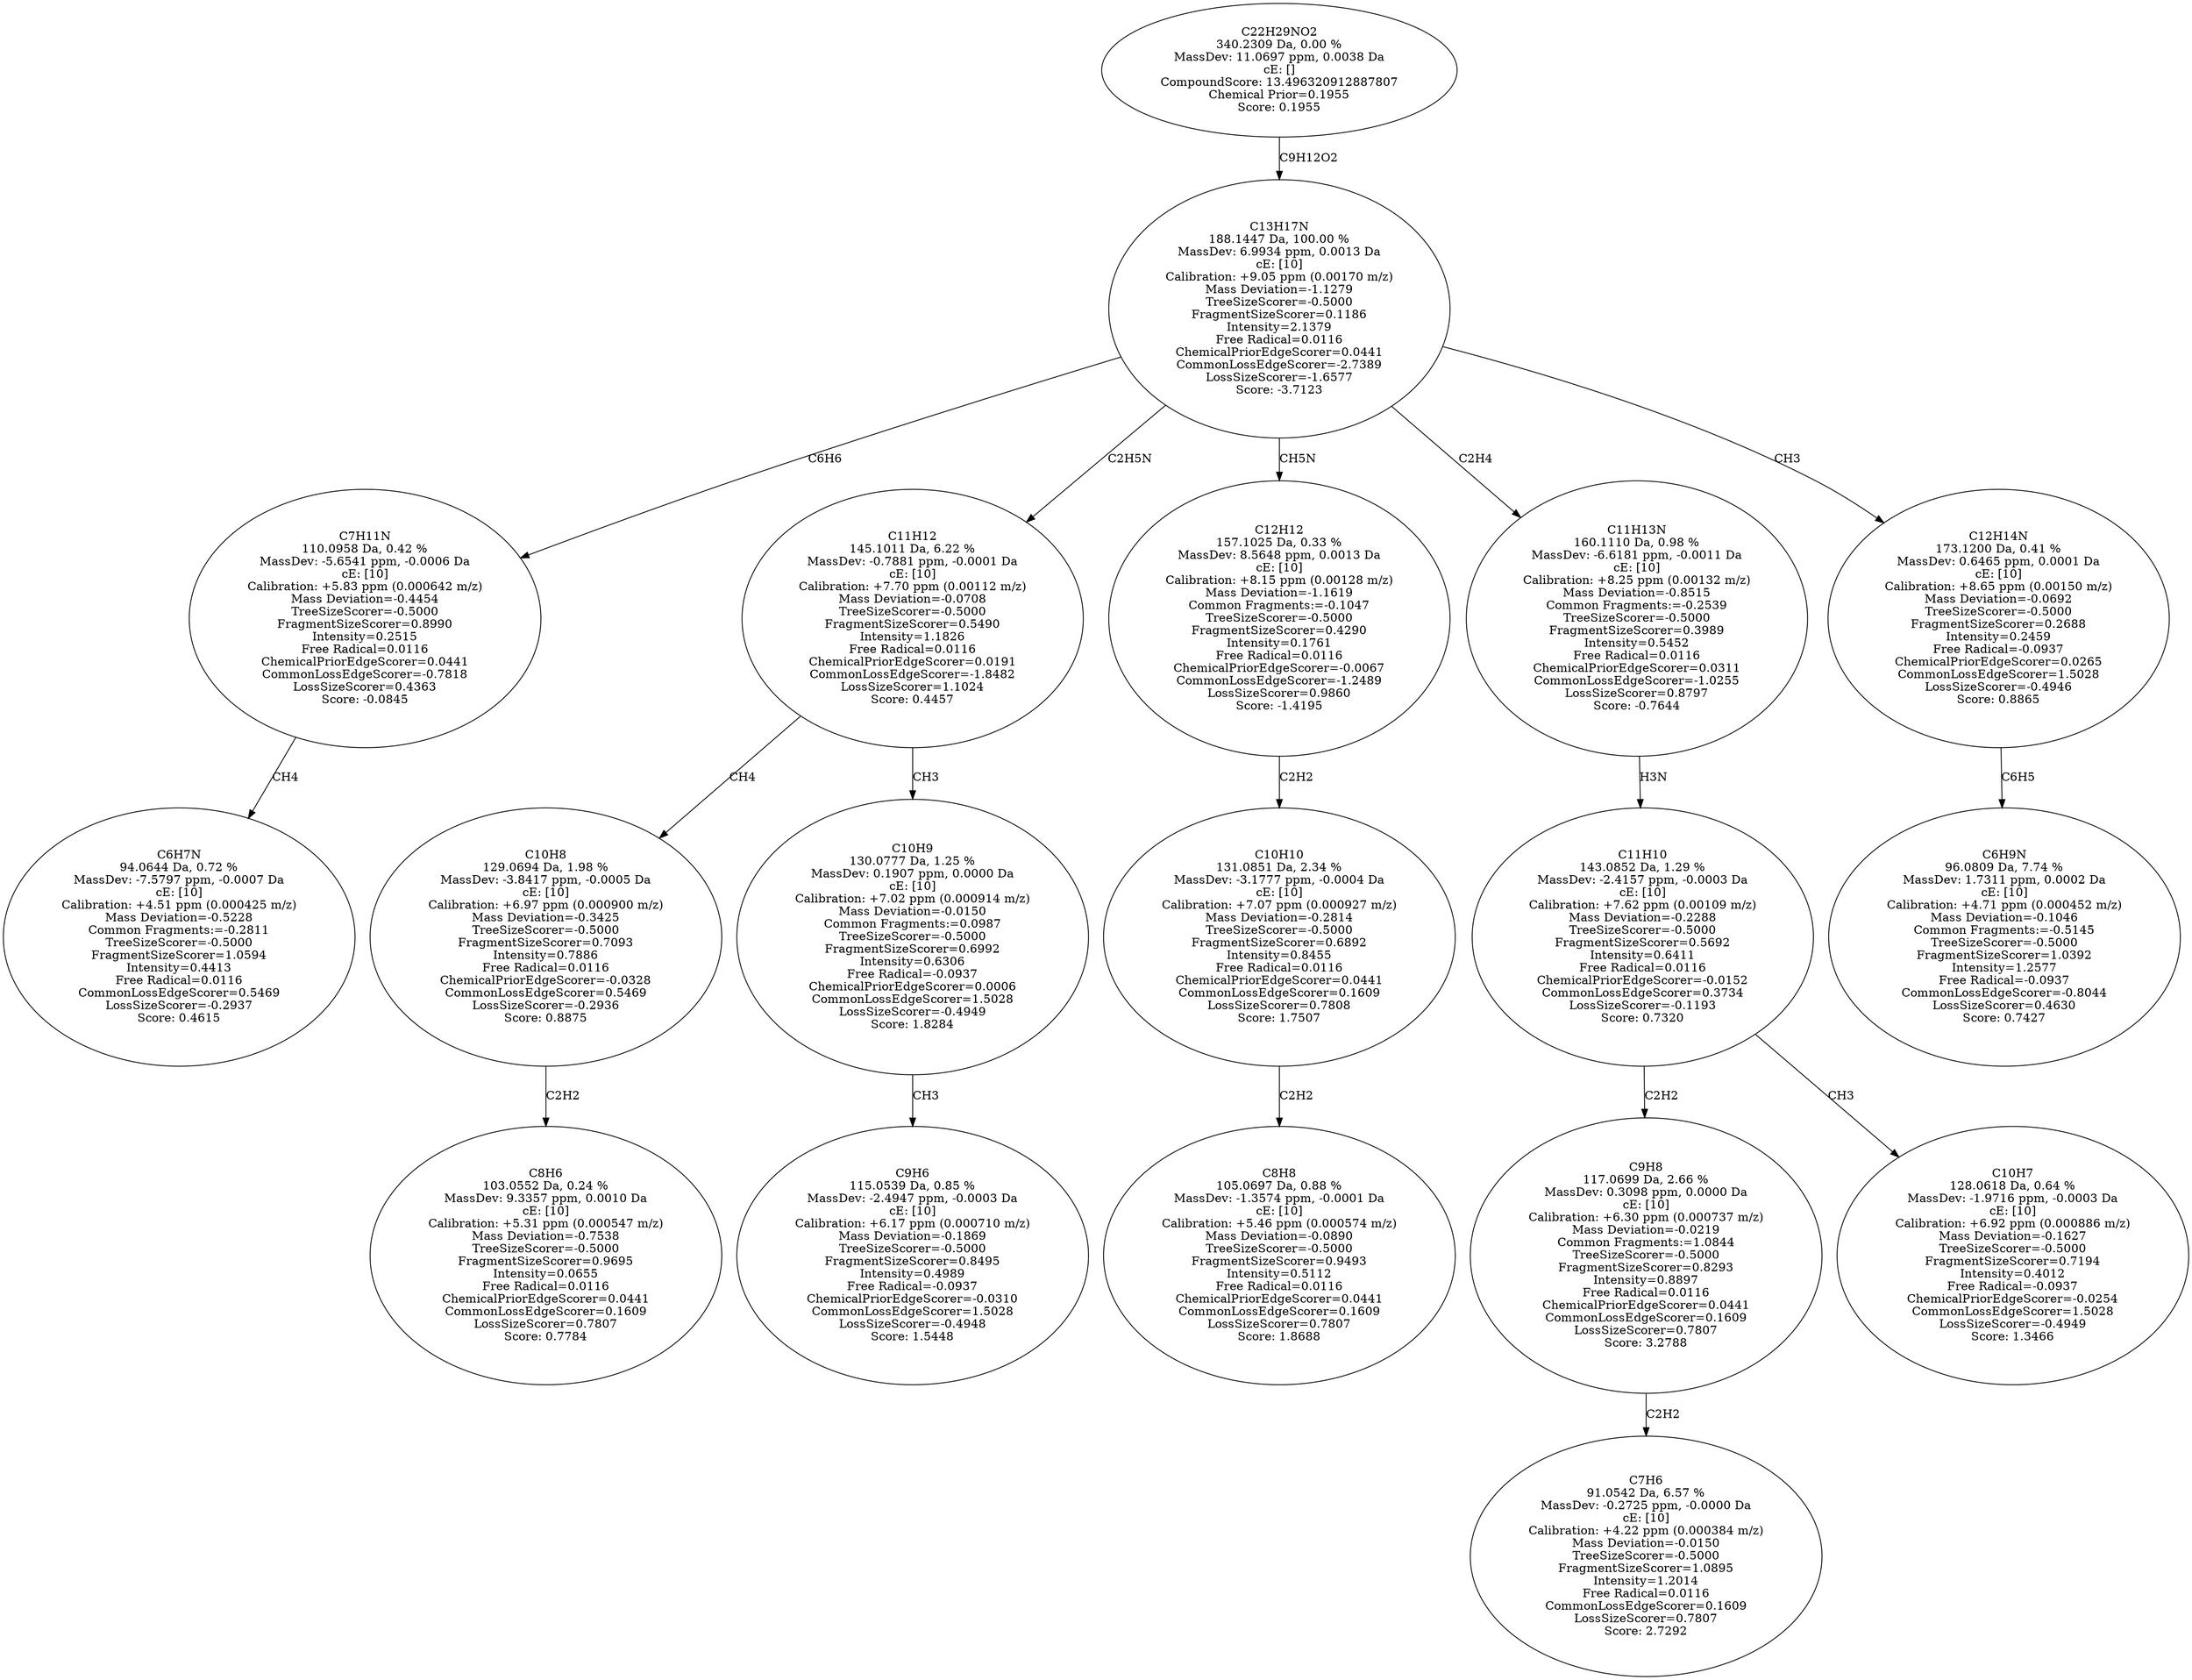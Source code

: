strict digraph {
v1 [label="C6H7N\n94.0644 Da, 0.72 %\nMassDev: -7.5797 ppm, -0.0007 Da\ncE: [10]\nCalibration: +4.51 ppm (0.000425 m/z)\nMass Deviation=-0.5228\nCommon Fragments:=-0.2811\nTreeSizeScorer=-0.5000\nFragmentSizeScorer=1.0594\nIntensity=0.4413\nFree Radical=0.0116\nCommonLossEdgeScorer=0.5469\nLossSizeScorer=-0.2937\nScore: 0.4615"];
v2 [label="C7H11N\n110.0958 Da, 0.42 %\nMassDev: -5.6541 ppm, -0.0006 Da\ncE: [10]\nCalibration: +5.83 ppm (0.000642 m/z)\nMass Deviation=-0.4454\nTreeSizeScorer=-0.5000\nFragmentSizeScorer=0.8990\nIntensity=0.2515\nFree Radical=0.0116\nChemicalPriorEdgeScorer=0.0441\nCommonLossEdgeScorer=-0.7818\nLossSizeScorer=0.4363\nScore: -0.0845"];
v3 [label="C8H6\n103.0552 Da, 0.24 %\nMassDev: 9.3357 ppm, 0.0010 Da\ncE: [10]\nCalibration: +5.31 ppm (0.000547 m/z)\nMass Deviation=-0.7538\nTreeSizeScorer=-0.5000\nFragmentSizeScorer=0.9695\nIntensity=0.0655\nFree Radical=0.0116\nChemicalPriorEdgeScorer=0.0441\nCommonLossEdgeScorer=0.1609\nLossSizeScorer=0.7807\nScore: 0.7784"];
v4 [label="C10H8\n129.0694 Da, 1.98 %\nMassDev: -3.8417 ppm, -0.0005 Da\ncE: [10]\nCalibration: +6.97 ppm (0.000900 m/z)\nMass Deviation=-0.3425\nTreeSizeScorer=-0.5000\nFragmentSizeScorer=0.7093\nIntensity=0.7886\nFree Radical=0.0116\nChemicalPriorEdgeScorer=-0.0328\nCommonLossEdgeScorer=0.5469\nLossSizeScorer=-0.2936\nScore: 0.8875"];
v5 [label="C9H6\n115.0539 Da, 0.85 %\nMassDev: -2.4947 ppm, -0.0003 Da\ncE: [10]\nCalibration: +6.17 ppm (0.000710 m/z)\nMass Deviation=-0.1869\nTreeSizeScorer=-0.5000\nFragmentSizeScorer=0.8495\nIntensity=0.4989\nFree Radical=-0.0937\nChemicalPriorEdgeScorer=-0.0310\nCommonLossEdgeScorer=1.5028\nLossSizeScorer=-0.4948\nScore: 1.5448"];
v6 [label="C10H9\n130.0777 Da, 1.25 %\nMassDev: 0.1907 ppm, 0.0000 Da\ncE: [10]\nCalibration: +7.02 ppm (0.000914 m/z)\nMass Deviation=-0.0150\nCommon Fragments:=0.0987\nTreeSizeScorer=-0.5000\nFragmentSizeScorer=0.6992\nIntensity=0.6306\nFree Radical=-0.0937\nChemicalPriorEdgeScorer=0.0006\nCommonLossEdgeScorer=1.5028\nLossSizeScorer=-0.4949\nScore: 1.8284"];
v7 [label="C11H12\n145.1011 Da, 6.22 %\nMassDev: -0.7881 ppm, -0.0001 Da\ncE: [10]\nCalibration: +7.70 ppm (0.00112 m/z)\nMass Deviation=-0.0708\nTreeSizeScorer=-0.5000\nFragmentSizeScorer=0.5490\nIntensity=1.1826\nFree Radical=0.0116\nChemicalPriorEdgeScorer=0.0191\nCommonLossEdgeScorer=-1.8482\nLossSizeScorer=1.1024\nScore: 0.4457"];
v8 [label="C8H8\n105.0697 Da, 0.88 %\nMassDev: -1.3574 ppm, -0.0001 Da\ncE: [10]\nCalibration: +5.46 ppm (0.000574 m/z)\nMass Deviation=-0.0890\nTreeSizeScorer=-0.5000\nFragmentSizeScorer=0.9493\nIntensity=0.5112\nFree Radical=0.0116\nChemicalPriorEdgeScorer=0.0441\nCommonLossEdgeScorer=0.1609\nLossSizeScorer=0.7807\nScore: 1.8688"];
v9 [label="C10H10\n131.0851 Da, 2.34 %\nMassDev: -3.1777 ppm, -0.0004 Da\ncE: [10]\nCalibration: +7.07 ppm (0.000927 m/z)\nMass Deviation=-0.2814\nTreeSizeScorer=-0.5000\nFragmentSizeScorer=0.6892\nIntensity=0.8455\nFree Radical=0.0116\nChemicalPriorEdgeScorer=0.0441\nCommonLossEdgeScorer=0.1609\nLossSizeScorer=0.7808\nScore: 1.7507"];
v10 [label="C12H12\n157.1025 Da, 0.33 %\nMassDev: 8.5648 ppm, 0.0013 Da\ncE: [10]\nCalibration: +8.15 ppm (0.00128 m/z)\nMass Deviation=-1.1619\nCommon Fragments:=-0.1047\nTreeSizeScorer=-0.5000\nFragmentSizeScorer=0.4290\nIntensity=0.1761\nFree Radical=0.0116\nChemicalPriorEdgeScorer=-0.0067\nCommonLossEdgeScorer=-1.2489\nLossSizeScorer=0.9860\nScore: -1.4195"];
v11 [label="C7H6\n91.0542 Da, 6.57 %\nMassDev: -0.2725 ppm, -0.0000 Da\ncE: [10]\nCalibration: +4.22 ppm (0.000384 m/z)\nMass Deviation=-0.0150\nTreeSizeScorer=-0.5000\nFragmentSizeScorer=1.0895\nIntensity=1.2014\nFree Radical=0.0116\nCommonLossEdgeScorer=0.1609\nLossSizeScorer=0.7807\nScore: 2.7292"];
v12 [label="C9H8\n117.0699 Da, 2.66 %\nMassDev: 0.3098 ppm, 0.0000 Da\ncE: [10]\nCalibration: +6.30 ppm (0.000737 m/z)\nMass Deviation=-0.0219\nCommon Fragments:=1.0844\nTreeSizeScorer=-0.5000\nFragmentSizeScorer=0.8293\nIntensity=0.8897\nFree Radical=0.0116\nChemicalPriorEdgeScorer=0.0441\nCommonLossEdgeScorer=0.1609\nLossSizeScorer=0.7807\nScore: 3.2788"];
v13 [label="C10H7\n128.0618 Da, 0.64 %\nMassDev: -1.9716 ppm, -0.0003 Da\ncE: [10]\nCalibration: +6.92 ppm (0.000886 m/z)\nMass Deviation=-0.1627\nTreeSizeScorer=-0.5000\nFragmentSizeScorer=0.7194\nIntensity=0.4012\nFree Radical=-0.0937\nChemicalPriorEdgeScorer=-0.0254\nCommonLossEdgeScorer=1.5028\nLossSizeScorer=-0.4949\nScore: 1.3466"];
v14 [label="C11H10\n143.0852 Da, 1.29 %\nMassDev: -2.4157 ppm, -0.0003 Da\ncE: [10]\nCalibration: +7.62 ppm (0.00109 m/z)\nMass Deviation=-0.2288\nTreeSizeScorer=-0.5000\nFragmentSizeScorer=0.5692\nIntensity=0.6411\nFree Radical=0.0116\nChemicalPriorEdgeScorer=-0.0152\nCommonLossEdgeScorer=0.3734\nLossSizeScorer=-0.1193\nScore: 0.7320"];
v15 [label="C11H13N\n160.1110 Da, 0.98 %\nMassDev: -6.6181 ppm, -0.0011 Da\ncE: [10]\nCalibration: +8.25 ppm (0.00132 m/z)\nMass Deviation=-0.8515\nCommon Fragments:=-0.2539\nTreeSizeScorer=-0.5000\nFragmentSizeScorer=0.3989\nIntensity=0.5452\nFree Radical=0.0116\nChemicalPriorEdgeScorer=0.0311\nCommonLossEdgeScorer=-1.0255\nLossSizeScorer=0.8797\nScore: -0.7644"];
v16 [label="C6H9N\n96.0809 Da, 7.74 %\nMassDev: 1.7311 ppm, 0.0002 Da\ncE: [10]\nCalibration: +4.71 ppm (0.000452 m/z)\nMass Deviation=-0.1046\nCommon Fragments:=-0.5145\nTreeSizeScorer=-0.5000\nFragmentSizeScorer=1.0392\nIntensity=1.2577\nFree Radical=-0.0937\nCommonLossEdgeScorer=-0.8044\nLossSizeScorer=0.4630\nScore: 0.7427"];
v17 [label="C12H14N\n173.1200 Da, 0.41 %\nMassDev: 0.6465 ppm, 0.0001 Da\ncE: [10]\nCalibration: +8.65 ppm (0.00150 m/z)\nMass Deviation=-0.0692\nTreeSizeScorer=-0.5000\nFragmentSizeScorer=0.2688\nIntensity=0.2459\nFree Radical=-0.0937\nChemicalPriorEdgeScorer=0.0265\nCommonLossEdgeScorer=1.5028\nLossSizeScorer=-0.4946\nScore: 0.8865"];
v18 [label="C13H17N\n188.1447 Da, 100.00 %\nMassDev: 6.9934 ppm, 0.0013 Da\ncE: [10]\nCalibration: +9.05 ppm (0.00170 m/z)\nMass Deviation=-1.1279\nTreeSizeScorer=-0.5000\nFragmentSizeScorer=0.1186\nIntensity=2.1379\nFree Radical=0.0116\nChemicalPriorEdgeScorer=0.0441\nCommonLossEdgeScorer=-2.7389\nLossSizeScorer=-1.6577\nScore: -3.7123"];
v19 [label="C22H29NO2\n340.2309 Da, 0.00 %\nMassDev: 11.0697 ppm, 0.0038 Da\ncE: []\nCompoundScore: 13.496320912887807\nChemical Prior=0.1955\nScore: 0.1955"];
v2 -> v1 [label="CH4"];
v18 -> v2 [label="C6H6"];
v4 -> v3 [label="C2H2"];
v7 -> v4 [label="CH4"];
v6 -> v5 [label="CH3"];
v7 -> v6 [label="CH3"];
v18 -> v7 [label="C2H5N"];
v9 -> v8 [label="C2H2"];
v10 -> v9 [label="C2H2"];
v18 -> v10 [label="CH5N"];
v12 -> v11 [label="C2H2"];
v14 -> v12 [label="C2H2"];
v14 -> v13 [label="CH3"];
v15 -> v14 [label="H3N"];
v18 -> v15 [label="C2H4"];
v17 -> v16 [label="C6H5"];
v18 -> v17 [label="CH3"];
v19 -> v18 [label="C9H12O2"];
}